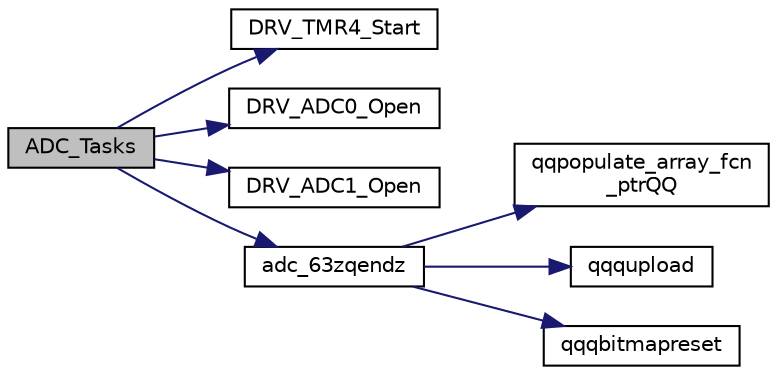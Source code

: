 digraph "ADC_Tasks"
{
  edge [fontname="Helvetica",fontsize="10",labelfontname="Helvetica",labelfontsize="10"];
  node [fontname="Helvetica",fontsize="10",shape=record];
  rankdir="LR";
  Node52 [label="ADC_Tasks",height=0.2,width=0.4,color="black", fillcolor="grey75", style="filled", fontcolor="black"];
  Node52 -> Node53 [color="midnightblue",fontsize="10",style="solid",fontname="Helvetica"];
  Node53 [label="DRV_TMR4_Start",height=0.2,width=0.4,color="black", fillcolor="white", style="filled",URL="$inszt__adc_8c.html#af2bd4f6d40325ea080c49d985fa3b247"];
  Node52 -> Node54 [color="midnightblue",fontsize="10",style="solid",fontname="Helvetica"];
  Node54 [label="DRV_ADC0_Open",height=0.2,width=0.4,color="black", fillcolor="white", style="filled",URL="$inszt__adc_8c.html#a9ded29d3b196e051cf6e90aa60c5dc40"];
  Node52 -> Node55 [color="midnightblue",fontsize="10",style="solid",fontname="Helvetica"];
  Node55 [label="DRV_ADC1_Open",height=0.2,width=0.4,color="black", fillcolor="white", style="filled",URL="$inszt__adc_8c.html#a12d95f91dc286f778c0aa1798cef148d"];
  Node52 -> Node56 [color="midnightblue",fontsize="10",style="solid",fontname="Helvetica"];
  Node56 [label="adc_63zqendz",height=0.2,width=0.4,color="black", fillcolor="white", style="filled",URL="$inszt__adc_8c.html#a4b80fddad942e9b3aedef274004067ae"];
  Node56 -> Node57 [color="midnightblue",fontsize="10",style="solid",fontname="Helvetica"];
  Node57 [label="qqpopulate_array_fcn\l_ptrQQ",height=0.2,width=0.4,color="black", fillcolor="white", style="filled",URL="$inszt__adc_8c.html#a4ad6fa1bb94fc1c3ac2dc30925106081"];
  Node56 -> Node58 [color="midnightblue",fontsize="10",style="solid",fontname="Helvetica"];
  Node58 [label="qqqupload",height=0.2,width=0.4,color="black", fillcolor="white", style="filled",URL="$inszt__adc_8c.html#a109761d7f84a96b5606e507bace276b5"];
  Node56 -> Node59 [color="midnightblue",fontsize="10",style="solid",fontname="Helvetica"];
  Node59 [label="qqqbitmapreset",height=0.2,width=0.4,color="black", fillcolor="white", style="filled",URL="$inszt__adc_8c.html#a5688fceaed93ba591e78ee15ccb0187f"];
}
